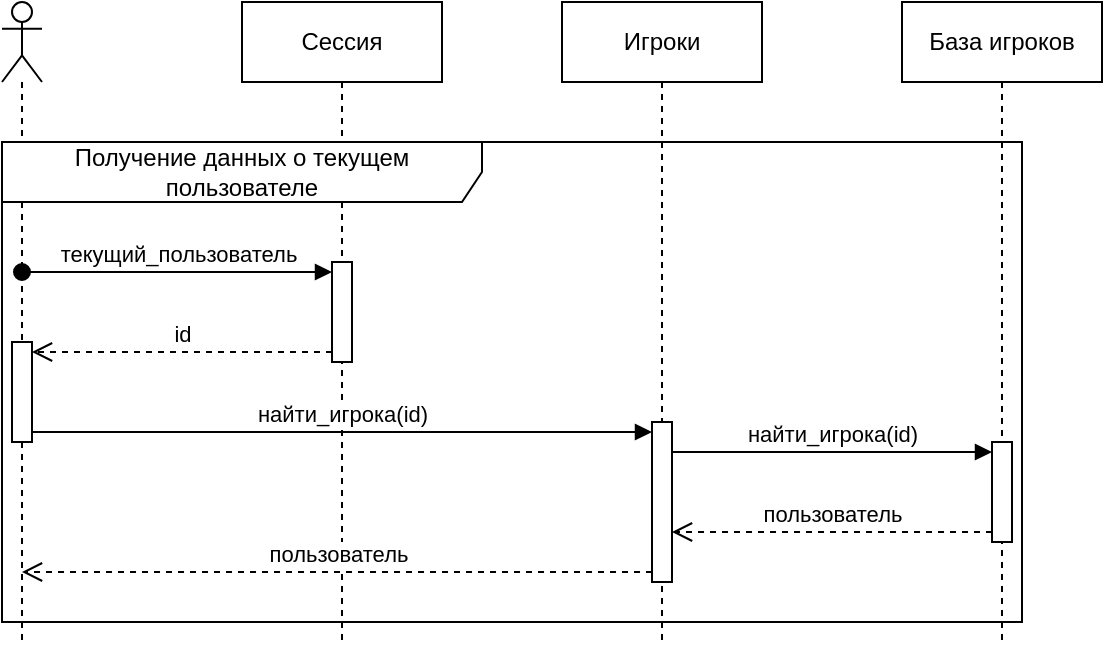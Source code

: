 <mxfile version="27.0.9">
  <diagram name="Страница — 1" id="jDjLNsLObv7CUQYW9bwr">
    <mxGraphModel dx="1426" dy="841" grid="1" gridSize="10" guides="1" tooltips="1" connect="1" arrows="1" fold="1" page="1" pageScale="1" pageWidth="827" pageHeight="1169" math="0" shadow="0">
      <root>
        <mxCell id="0" />
        <mxCell id="1" parent="0" />
        <mxCell id="U9iKtiekBE7CxtDH0DCm-1" value="Сессия" style="shape=umlLifeline;perimeter=lifelinePerimeter;whiteSpace=wrap;html=1;container=1;dropTarget=0;collapsible=0;recursiveResize=0;outlineConnect=0;portConstraint=eastwest;newEdgeStyle={&quot;curved&quot;:0,&quot;rounded&quot;:0};" vertex="1" parent="1">
          <mxGeometry x="170" y="40" width="100" height="320" as="geometry" />
        </mxCell>
        <mxCell id="U9iKtiekBE7CxtDH0DCm-4" value="" style="html=1;points=[[0,0,0,0,5],[0,1,0,0,-5],[1,0,0,0,5],[1,1,0,0,-5]];perimeter=orthogonalPerimeter;outlineConnect=0;targetShapes=umlLifeline;portConstraint=eastwest;newEdgeStyle={&quot;curved&quot;:0,&quot;rounded&quot;:0};" vertex="1" parent="U9iKtiekBE7CxtDH0DCm-1">
          <mxGeometry x="45" y="130" width="10" height="50" as="geometry" />
        </mxCell>
        <mxCell id="U9iKtiekBE7CxtDH0DCm-2" value="" style="shape=umlLifeline;perimeter=lifelinePerimeter;whiteSpace=wrap;html=1;container=1;dropTarget=0;collapsible=0;recursiveResize=0;outlineConnect=0;portConstraint=eastwest;newEdgeStyle={&quot;curved&quot;:0,&quot;rounded&quot;:0};participant=umlActor;" vertex="1" parent="1">
          <mxGeometry x="50" y="40" width="20" height="320" as="geometry" />
        </mxCell>
        <mxCell id="U9iKtiekBE7CxtDH0DCm-7" value="" style="html=1;points=[[0,0,0,0,5],[0,1,0,0,-5],[1,0,0,0,5],[1,1,0,0,-5]];perimeter=orthogonalPerimeter;outlineConnect=0;targetShapes=umlLifeline;portConstraint=eastwest;newEdgeStyle={&quot;curved&quot;:0,&quot;rounded&quot;:0};" vertex="1" parent="U9iKtiekBE7CxtDH0DCm-2">
          <mxGeometry x="5" y="170" width="10" height="50" as="geometry" />
        </mxCell>
        <mxCell id="U9iKtiekBE7CxtDH0DCm-3" value="База игроков" style="shape=umlLifeline;perimeter=lifelinePerimeter;whiteSpace=wrap;html=1;container=1;dropTarget=0;collapsible=0;recursiveResize=0;outlineConnect=0;portConstraint=eastwest;newEdgeStyle={&quot;curved&quot;:0,&quot;rounded&quot;:0};" vertex="1" parent="1">
          <mxGeometry x="500" y="40" width="100" height="320" as="geometry" />
        </mxCell>
        <mxCell id="U9iKtiekBE7CxtDH0DCm-12" value="" style="html=1;points=[[0,0,0,0,5],[0,1,0,0,-5],[1,0,0,0,5],[1,1,0,0,-5]];perimeter=orthogonalPerimeter;outlineConnect=0;targetShapes=umlLifeline;portConstraint=eastwest;newEdgeStyle={&quot;curved&quot;:0,&quot;rounded&quot;:0};" vertex="1" parent="U9iKtiekBE7CxtDH0DCm-3">
          <mxGeometry x="45" y="220" width="10" height="50" as="geometry" />
        </mxCell>
        <mxCell id="U9iKtiekBE7CxtDH0DCm-5" value="текущий_пользователь" style="html=1;verticalAlign=bottom;startArrow=oval;startFill=1;endArrow=block;startSize=8;curved=0;rounded=0;entryX=0;entryY=0;entryDx=0;entryDy=5;entryPerimeter=0;" edge="1" parent="1" source="U9iKtiekBE7CxtDH0DCm-2" target="U9iKtiekBE7CxtDH0DCm-4">
          <mxGeometry width="60" relative="1" as="geometry">
            <mxPoint x="100" y="120" as="sourcePoint" />
            <mxPoint x="160" y="120" as="targetPoint" />
          </mxGeometry>
        </mxCell>
        <mxCell id="U9iKtiekBE7CxtDH0DCm-6" value="id" style="html=1;verticalAlign=bottom;endArrow=open;dashed=1;endSize=8;curved=0;rounded=0;exitX=0;exitY=1;exitDx=0;exitDy=-5;exitPerimeter=0;entryX=1;entryY=0;entryDx=0;entryDy=5;entryPerimeter=0;" edge="1" parent="1" source="U9iKtiekBE7CxtDH0DCm-4" target="U9iKtiekBE7CxtDH0DCm-7">
          <mxGeometry relative="1" as="geometry">
            <mxPoint x="170" y="230" as="sourcePoint" />
            <mxPoint x="60" y="215" as="targetPoint" />
          </mxGeometry>
        </mxCell>
        <mxCell id="U9iKtiekBE7CxtDH0DCm-8" value="Игроки" style="shape=umlLifeline;perimeter=lifelinePerimeter;whiteSpace=wrap;html=1;container=1;dropTarget=0;collapsible=0;recursiveResize=0;outlineConnect=0;portConstraint=eastwest;newEdgeStyle={&quot;curved&quot;:0,&quot;rounded&quot;:0};" vertex="1" parent="1">
          <mxGeometry x="330" y="40" width="100" height="320" as="geometry" />
        </mxCell>
        <mxCell id="U9iKtiekBE7CxtDH0DCm-9" value="" style="html=1;points=[[0,0,0,0,5],[0,1,0,0,-5],[1,0,0,0,5],[1,1,0,0,-5]];perimeter=orthogonalPerimeter;outlineConnect=0;targetShapes=umlLifeline;portConstraint=eastwest;newEdgeStyle={&quot;curved&quot;:0,&quot;rounded&quot;:0};" vertex="1" parent="U9iKtiekBE7CxtDH0DCm-8">
          <mxGeometry x="45" y="210" width="10" height="80" as="geometry" />
        </mxCell>
        <mxCell id="U9iKtiekBE7CxtDH0DCm-10" value="найти_игрока(id)" style="html=1;verticalAlign=bottom;endArrow=block;curved=0;rounded=0;exitX=1;exitY=1;exitDx=0;exitDy=-5;exitPerimeter=0;entryX=0;entryY=0;entryDx=0;entryDy=5;entryPerimeter=0;" edge="1" parent="1" source="U9iKtiekBE7CxtDH0DCm-7" target="U9iKtiekBE7CxtDH0DCm-9">
          <mxGeometry width="80" relative="1" as="geometry">
            <mxPoint x="110" y="270" as="sourcePoint" />
            <mxPoint x="190" y="270" as="targetPoint" />
          </mxGeometry>
        </mxCell>
        <mxCell id="U9iKtiekBE7CxtDH0DCm-11" value="найти_игрока(id)" style="html=1;verticalAlign=bottom;endArrow=block;curved=0;rounded=0;entryX=0;entryY=0;entryDx=0;entryDy=5;entryPerimeter=0;" edge="1" parent="1" source="U9iKtiekBE7CxtDH0DCm-9" target="U9iKtiekBE7CxtDH0DCm-12">
          <mxGeometry width="80" relative="1" as="geometry">
            <mxPoint x="430" y="260" as="sourcePoint" />
            <mxPoint x="510" y="260" as="targetPoint" />
          </mxGeometry>
        </mxCell>
        <mxCell id="U9iKtiekBE7CxtDH0DCm-13" value="пользователь" style="html=1;verticalAlign=bottom;endArrow=open;dashed=1;endSize=8;curved=0;rounded=0;exitX=0;exitY=1;exitDx=0;exitDy=-5;exitPerimeter=0;" edge="1" parent="1" source="U9iKtiekBE7CxtDH0DCm-12" target="U9iKtiekBE7CxtDH0DCm-9">
          <mxGeometry relative="1" as="geometry">
            <mxPoint x="500" y="310" as="sourcePoint" />
            <mxPoint x="420" y="310" as="targetPoint" />
          </mxGeometry>
        </mxCell>
        <mxCell id="U9iKtiekBE7CxtDH0DCm-14" value="пользователь" style="html=1;verticalAlign=bottom;endArrow=open;dashed=1;endSize=8;curved=0;rounded=0;exitX=0;exitY=1;exitDx=0;exitDy=-5;exitPerimeter=0;" edge="1" parent="1" source="U9iKtiekBE7CxtDH0DCm-9" target="U9iKtiekBE7CxtDH0DCm-2">
          <mxGeometry relative="1" as="geometry">
            <mxPoint x="250" y="330" as="sourcePoint" />
            <mxPoint x="170" y="330" as="targetPoint" />
          </mxGeometry>
        </mxCell>
        <mxCell id="U9iKtiekBE7CxtDH0DCm-15" value="Получение данных о текущем пользователе" style="shape=umlFrame;whiteSpace=wrap;html=1;pointerEvents=0;width=240;height=30;" vertex="1" parent="1">
          <mxGeometry x="50" y="110" width="510" height="240" as="geometry" />
        </mxCell>
      </root>
    </mxGraphModel>
  </diagram>
</mxfile>
